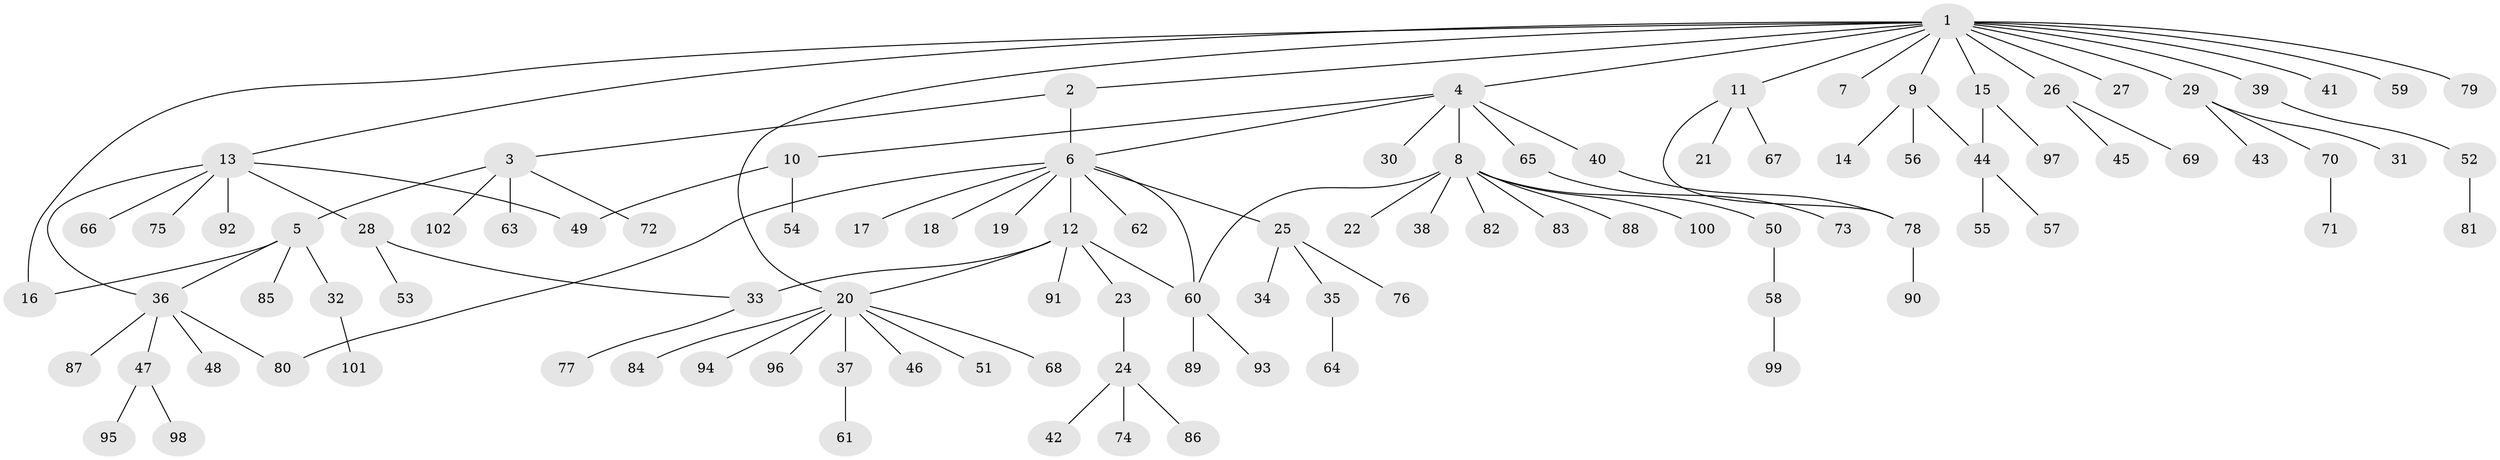 // coarse degree distribution, {18: 0.01282051282051282, 11: 0.01282051282051282, 4: 0.05128205128205128, 6: 0.01282051282051282, 1: 0.6025641025641025, 8: 0.02564102564102564, 3: 0.0641025641025641, 2: 0.1794871794871795, 7: 0.02564102564102564, 5: 0.01282051282051282}
// Generated by graph-tools (version 1.1) at 2025/23/03/03/25 07:23:48]
// undirected, 102 vertices, 112 edges
graph export_dot {
graph [start="1"]
  node [color=gray90,style=filled];
  1;
  2;
  3;
  4;
  5;
  6;
  7;
  8;
  9;
  10;
  11;
  12;
  13;
  14;
  15;
  16;
  17;
  18;
  19;
  20;
  21;
  22;
  23;
  24;
  25;
  26;
  27;
  28;
  29;
  30;
  31;
  32;
  33;
  34;
  35;
  36;
  37;
  38;
  39;
  40;
  41;
  42;
  43;
  44;
  45;
  46;
  47;
  48;
  49;
  50;
  51;
  52;
  53;
  54;
  55;
  56;
  57;
  58;
  59;
  60;
  61;
  62;
  63;
  64;
  65;
  66;
  67;
  68;
  69;
  70;
  71;
  72;
  73;
  74;
  75;
  76;
  77;
  78;
  79;
  80;
  81;
  82;
  83;
  84;
  85;
  86;
  87;
  88;
  89;
  90;
  91;
  92;
  93;
  94;
  95;
  96;
  97;
  98;
  99;
  100;
  101;
  102;
  1 -- 2;
  1 -- 4;
  1 -- 7;
  1 -- 9;
  1 -- 11;
  1 -- 13;
  1 -- 15;
  1 -- 16;
  1 -- 20;
  1 -- 26;
  1 -- 27;
  1 -- 29;
  1 -- 39;
  1 -- 41;
  1 -- 59;
  1 -- 79;
  2 -- 3;
  2 -- 6;
  3 -- 5;
  3 -- 63;
  3 -- 72;
  3 -- 102;
  4 -- 6;
  4 -- 8;
  4 -- 10;
  4 -- 30;
  4 -- 40;
  4 -- 65;
  5 -- 16;
  5 -- 32;
  5 -- 36;
  5 -- 85;
  6 -- 12;
  6 -- 17;
  6 -- 18;
  6 -- 19;
  6 -- 25;
  6 -- 60;
  6 -- 62;
  6 -- 80;
  8 -- 22;
  8 -- 38;
  8 -- 50;
  8 -- 60;
  8 -- 82;
  8 -- 83;
  8 -- 88;
  8 -- 100;
  9 -- 14;
  9 -- 44;
  9 -- 56;
  10 -- 49;
  10 -- 54;
  11 -- 21;
  11 -- 67;
  11 -- 78;
  12 -- 20;
  12 -- 23;
  12 -- 33;
  12 -- 60;
  12 -- 91;
  13 -- 28;
  13 -- 36;
  13 -- 49;
  13 -- 66;
  13 -- 75;
  13 -- 92;
  15 -- 44;
  15 -- 97;
  20 -- 37;
  20 -- 46;
  20 -- 51;
  20 -- 68;
  20 -- 84;
  20 -- 94;
  20 -- 96;
  23 -- 24;
  24 -- 42;
  24 -- 74;
  24 -- 86;
  25 -- 34;
  25 -- 35;
  25 -- 76;
  26 -- 45;
  26 -- 69;
  28 -- 33;
  28 -- 53;
  29 -- 31;
  29 -- 43;
  29 -- 70;
  32 -- 101;
  33 -- 77;
  35 -- 64;
  36 -- 47;
  36 -- 48;
  36 -- 80;
  36 -- 87;
  37 -- 61;
  39 -- 52;
  40 -- 78;
  44 -- 55;
  44 -- 57;
  47 -- 95;
  47 -- 98;
  50 -- 58;
  52 -- 81;
  58 -- 99;
  60 -- 89;
  60 -- 93;
  65 -- 73;
  70 -- 71;
  78 -- 90;
}
